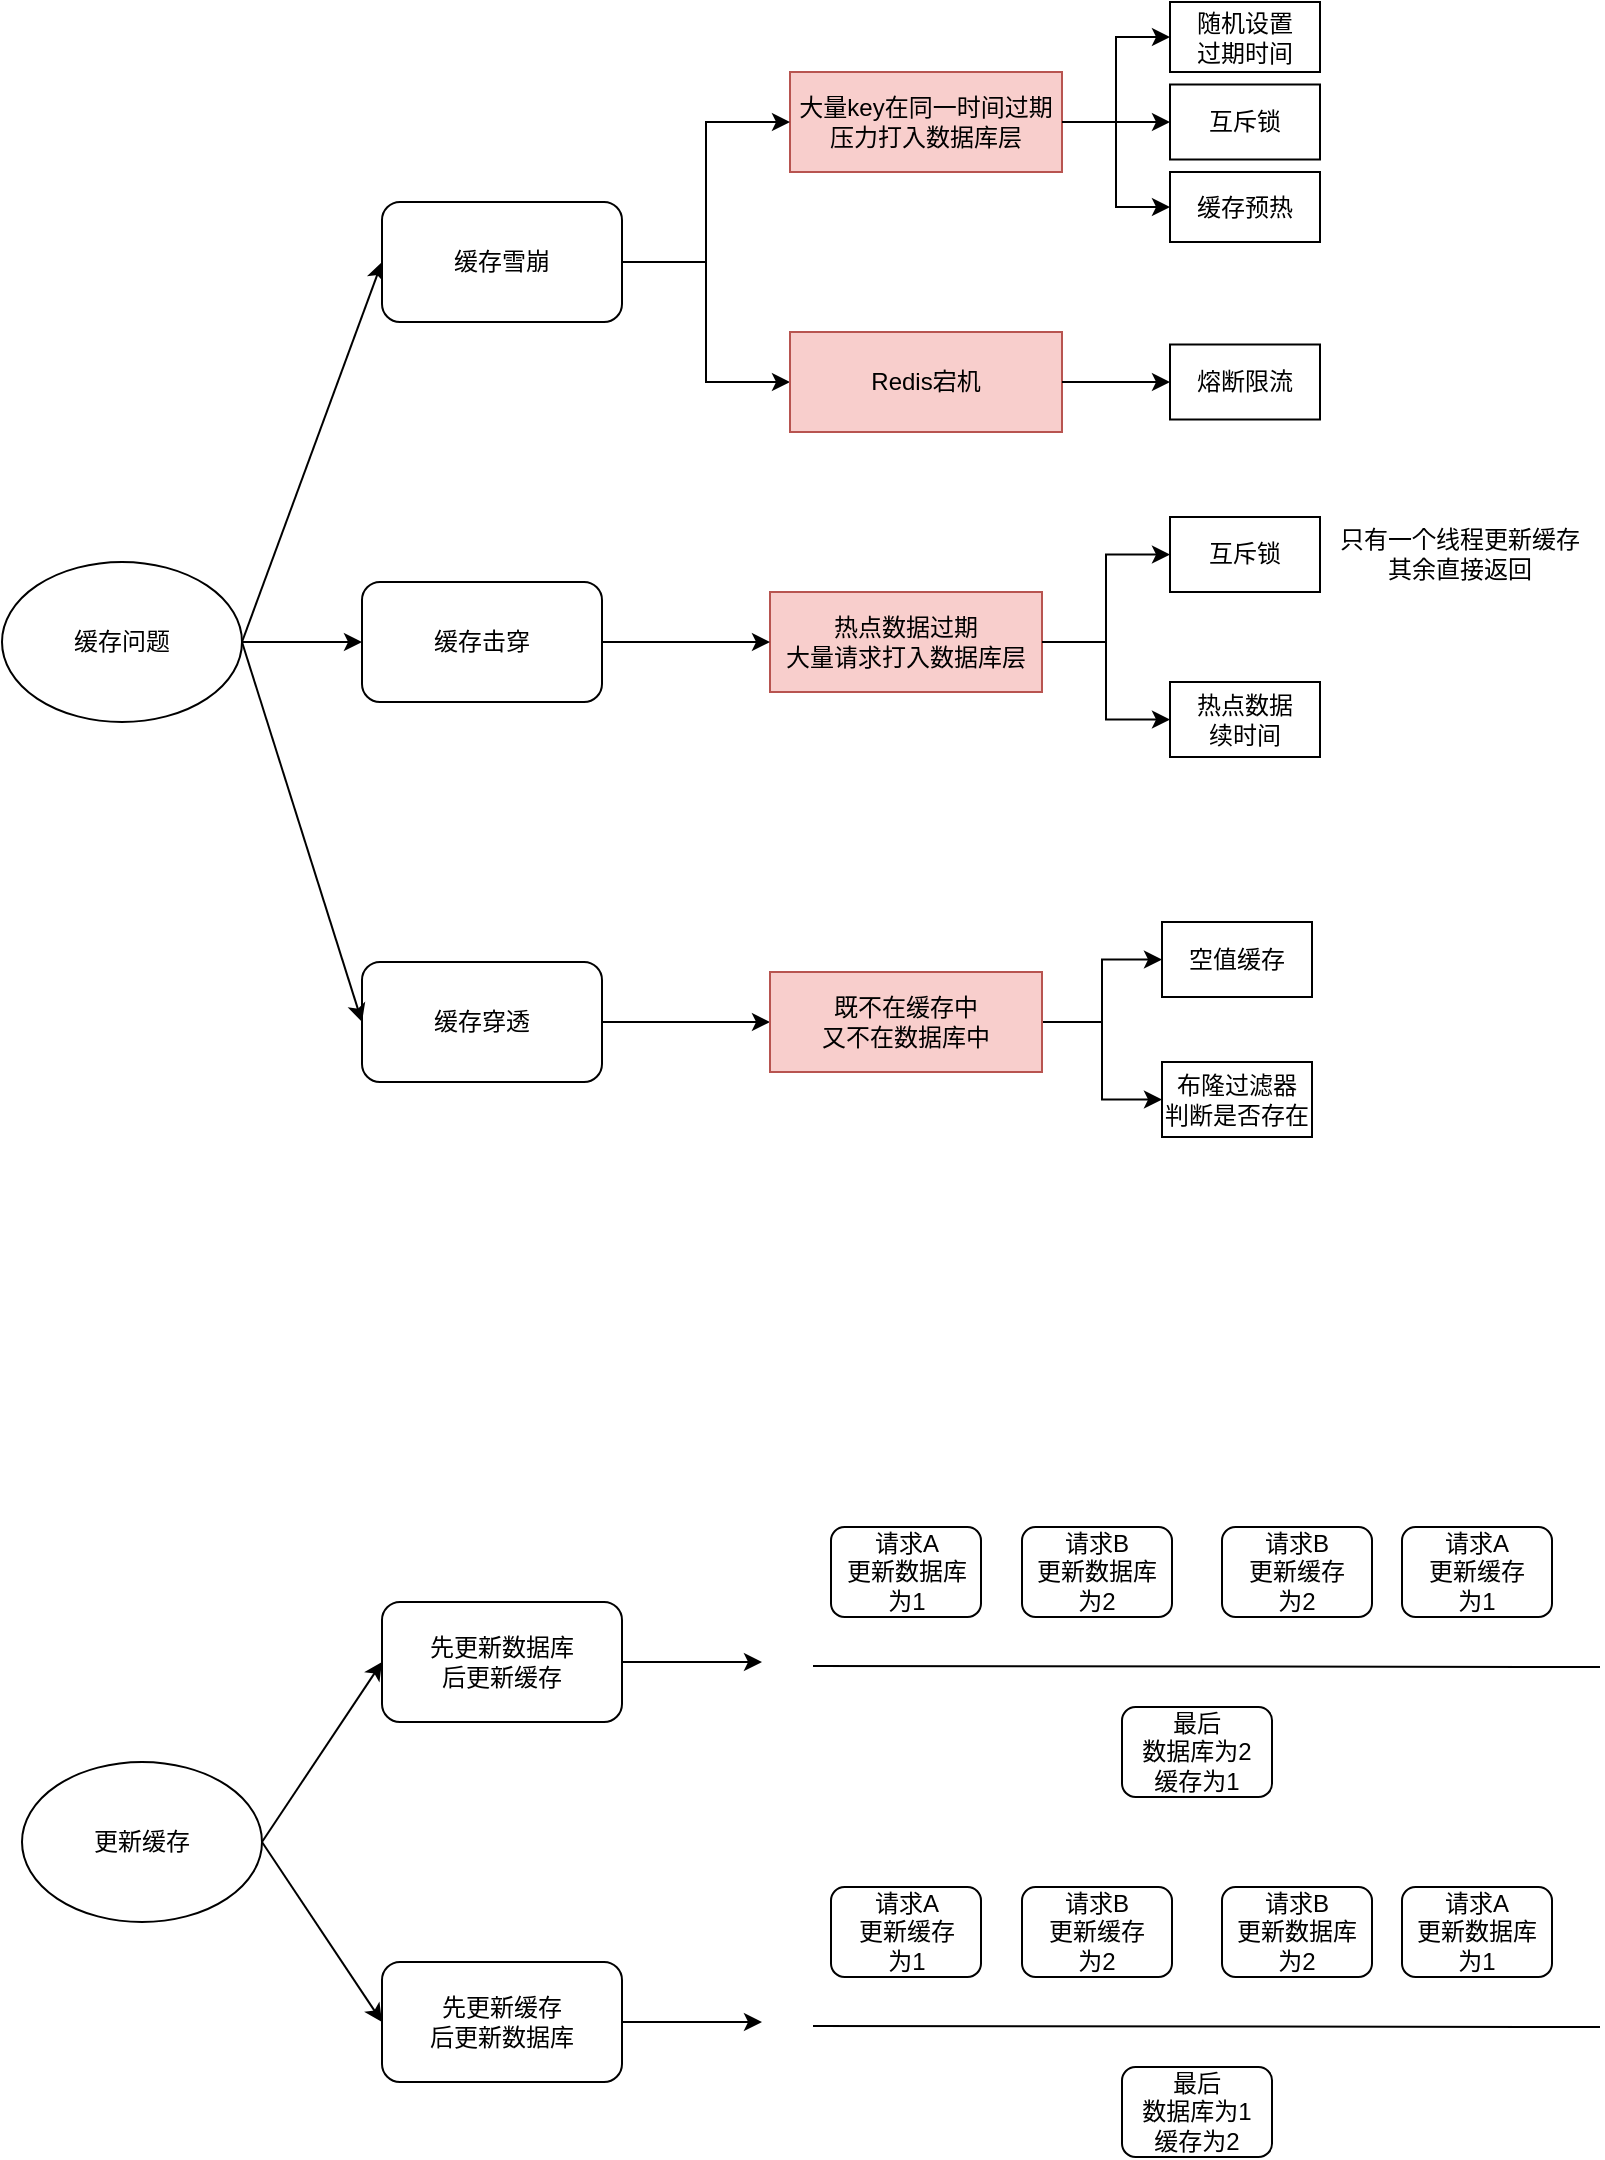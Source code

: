 <mxfile version="23.1.5" type="github">
  <diagram name="第 1 页" id="hsL5zEzna-w4BdSbxTTW">
    <mxGraphModel dx="1026" dy="1736" grid="1" gridSize="10" guides="1" tooltips="1" connect="1" arrows="1" fold="1" page="1" pageScale="1" pageWidth="827" pageHeight="1169" math="0" shadow="0">
      <root>
        <mxCell id="0" />
        <mxCell id="1" parent="0" />
        <mxCell id="rBkjVvntu-3yIy-otj2K-1" value="缓存问题" style="ellipse;whiteSpace=wrap;html=1;" parent="1" vertex="1">
          <mxGeometry x="30" y="200" width="120" height="80" as="geometry" />
        </mxCell>
        <mxCell id="rBkjVvntu-3yIy-otj2K-44" style="edgeStyle=orthogonalEdgeStyle;rounded=0;orthogonalLoop=1;jettySize=auto;html=1;exitX=1;exitY=0.5;exitDx=0;exitDy=0;entryX=0;entryY=0.5;entryDx=0;entryDy=0;" parent="1" source="rBkjVvntu-3yIy-otj2K-4" target="rBkjVvntu-3yIy-otj2K-39" edge="1">
          <mxGeometry relative="1" as="geometry" />
        </mxCell>
        <mxCell id="rBkjVvntu-3yIy-otj2K-4" value="缓存穿透" style="rounded=1;whiteSpace=wrap;html=1;" parent="1" vertex="1">
          <mxGeometry x="210" y="400" width="120" height="60" as="geometry" />
        </mxCell>
        <mxCell id="rBkjVvntu-3yIy-otj2K-10" value="" style="endArrow=classic;html=1;rounded=0;entryX=0;entryY=0.5;entryDx=0;entryDy=0;" parent="1" target="rBkjVvntu-3yIy-otj2K-3" edge="1">
          <mxGeometry width="50" height="50" relative="1" as="geometry">
            <mxPoint x="150" y="240" as="sourcePoint" />
            <mxPoint x="200" y="190" as="targetPoint" />
          </mxGeometry>
        </mxCell>
        <mxCell id="rBkjVvntu-3yIy-otj2K-11" value="" style="endArrow=classic;html=1;rounded=0;" parent="1" target="rBkjVvntu-3yIy-otj2K-2" edge="1">
          <mxGeometry width="50" height="50" relative="1" as="geometry">
            <mxPoint x="150" y="240" as="sourcePoint" />
            <mxPoint x="200" y="190" as="targetPoint" />
          </mxGeometry>
        </mxCell>
        <mxCell id="rBkjVvntu-3yIy-otj2K-12" value="" style="endArrow=classic;html=1;rounded=0;entryX=0;entryY=0.5;entryDx=0;entryDy=0;" parent="1" target="rBkjVvntu-3yIy-otj2K-4" edge="1">
          <mxGeometry width="50" height="50" relative="1" as="geometry">
            <mxPoint x="150" y="240" as="sourcePoint" />
            <mxPoint x="200" y="190" as="targetPoint" />
          </mxGeometry>
        </mxCell>
        <mxCell id="rBkjVvntu-3yIy-otj2K-28" value="" style="group" parent="1" vertex="1" connectable="0">
          <mxGeometry x="220" y="-80" width="469" height="160" as="geometry" />
        </mxCell>
        <mxCell id="rBkjVvntu-3yIy-otj2K-3" value="缓存雪崩" style="rounded=1;whiteSpace=wrap;html=1;" parent="rBkjVvntu-3yIy-otj2K-28" vertex="1">
          <mxGeometry y="100" width="120" height="60" as="geometry" />
        </mxCell>
        <mxCell id="rBkjVvntu-3yIy-otj2K-16" value="" style="group" parent="rBkjVvntu-3yIy-otj2K-28" vertex="1" connectable="0">
          <mxGeometry x="204" width="265" height="120" as="geometry" />
        </mxCell>
        <mxCell id="rBkjVvntu-3yIy-otj2K-5" value="大量key在同一时间过期&lt;br style=&quot;border-color: var(--border-color);&quot;&gt;压力打入数据库层" style="text;html=1;align=center;verticalAlign=middle;whiteSpace=wrap;rounded=0;fillColor=#f8cecc;strokeColor=#b85450;" parent="rBkjVvntu-3yIy-otj2K-16" vertex="1">
          <mxGeometry y="35" width="136" height="50" as="geometry" />
        </mxCell>
        <mxCell id="rBkjVvntu-3yIy-otj2K-6" value="随机设置&lt;br&gt;过期时间" style="rounded=0;whiteSpace=wrap;html=1;" parent="rBkjVvntu-3yIy-otj2K-16" vertex="1">
          <mxGeometry x="190" width="75" height="35" as="geometry" />
        </mxCell>
        <mxCell id="rBkjVvntu-3yIy-otj2K-13" style="edgeStyle=orthogonalEdgeStyle;rounded=0;orthogonalLoop=1;jettySize=auto;html=1;exitX=1;exitY=0.5;exitDx=0;exitDy=0;entryX=0;entryY=0.5;entryDx=0;entryDy=0;" parent="rBkjVvntu-3yIy-otj2K-16" source="rBkjVvntu-3yIy-otj2K-5" target="rBkjVvntu-3yIy-otj2K-6" edge="1">
          <mxGeometry relative="1" as="geometry" />
        </mxCell>
        <mxCell id="rBkjVvntu-3yIy-otj2K-7" value="互斥锁" style="rounded=0;whiteSpace=wrap;html=1;" parent="rBkjVvntu-3yIy-otj2K-16" vertex="1">
          <mxGeometry x="190" y="41.25" width="75" height="37.5" as="geometry" />
        </mxCell>
        <mxCell id="rBkjVvntu-3yIy-otj2K-14" style="edgeStyle=orthogonalEdgeStyle;rounded=0;orthogonalLoop=1;jettySize=auto;html=1;exitX=1;exitY=0.5;exitDx=0;exitDy=0;entryX=0;entryY=0.5;entryDx=0;entryDy=0;" parent="rBkjVvntu-3yIy-otj2K-16" source="rBkjVvntu-3yIy-otj2K-5" target="rBkjVvntu-3yIy-otj2K-7" edge="1">
          <mxGeometry relative="1" as="geometry" />
        </mxCell>
        <mxCell id="rBkjVvntu-3yIy-otj2K-8" value="缓存预热" style="rounded=0;whiteSpace=wrap;html=1;" parent="rBkjVvntu-3yIy-otj2K-16" vertex="1">
          <mxGeometry x="190" y="85" width="75" height="35" as="geometry" />
        </mxCell>
        <mxCell id="rBkjVvntu-3yIy-otj2K-15" style="edgeStyle=orthogonalEdgeStyle;rounded=0;orthogonalLoop=1;jettySize=auto;html=1;exitX=1;exitY=0.5;exitDx=0;exitDy=0;entryX=0;entryY=0.5;entryDx=0;entryDy=0;" parent="rBkjVvntu-3yIy-otj2K-16" source="rBkjVvntu-3yIy-otj2K-5" target="rBkjVvntu-3yIy-otj2K-8" edge="1">
          <mxGeometry relative="1" as="geometry" />
        </mxCell>
        <mxCell id="rBkjVvntu-3yIy-otj2K-9" style="edgeStyle=orthogonalEdgeStyle;rounded=0;orthogonalLoop=1;jettySize=auto;html=1;exitX=1;exitY=0.5;exitDx=0;exitDy=0;entryX=0;entryY=0.5;entryDx=0;entryDy=0;" parent="rBkjVvntu-3yIy-otj2K-28" source="rBkjVvntu-3yIy-otj2K-3" target="rBkjVvntu-3yIy-otj2K-5" edge="1">
          <mxGeometry relative="1" as="geometry" />
        </mxCell>
        <mxCell id="rBkjVvntu-3yIy-otj2K-25" style="edgeStyle=orthogonalEdgeStyle;rounded=0;orthogonalLoop=1;jettySize=auto;html=1;exitX=1;exitY=0.5;exitDx=0;exitDy=0;entryX=0;entryY=0.5;entryDx=0;entryDy=0;" parent="1" source="rBkjVvntu-3yIy-otj2K-3" target="rBkjVvntu-3yIy-otj2K-18" edge="1">
          <mxGeometry relative="1" as="geometry" />
        </mxCell>
        <mxCell id="rBkjVvntu-3yIy-otj2K-29" value="" style="group" parent="1" vertex="1" connectable="0">
          <mxGeometry x="424" y="85" width="265" height="50" as="geometry" />
        </mxCell>
        <mxCell id="rBkjVvntu-3yIy-otj2K-18" value="Redis宕机" style="text;html=1;align=center;verticalAlign=middle;whiteSpace=wrap;rounded=0;fillColor=#f8cecc;strokeColor=#b85450;" parent="rBkjVvntu-3yIy-otj2K-29" vertex="1">
          <mxGeometry width="136" height="50" as="geometry" />
        </mxCell>
        <mxCell id="rBkjVvntu-3yIy-otj2K-21" value="熔断限流" style="rounded=0;whiteSpace=wrap;html=1;" parent="rBkjVvntu-3yIy-otj2K-29" vertex="1">
          <mxGeometry x="190" y="6.25" width="75" height="37.5" as="geometry" />
        </mxCell>
        <mxCell id="rBkjVvntu-3yIy-otj2K-22" style="edgeStyle=orthogonalEdgeStyle;rounded=0;orthogonalLoop=1;jettySize=auto;html=1;exitX=1;exitY=0.5;exitDx=0;exitDy=0;entryX=0;entryY=0.5;entryDx=0;entryDy=0;" parent="rBkjVvntu-3yIy-otj2K-29" source="rBkjVvntu-3yIy-otj2K-18" target="rBkjVvntu-3yIy-otj2K-21" edge="1">
          <mxGeometry relative="1" as="geometry" />
        </mxCell>
        <mxCell id="rBkjVvntu-3yIy-otj2K-38" value="" style="group" parent="1" vertex="1" connectable="0">
          <mxGeometry x="210" y="177.5" width="619" height="120" as="geometry" />
        </mxCell>
        <mxCell id="rBkjVvntu-3yIy-otj2K-2" value="缓存击穿" style="rounded=1;whiteSpace=wrap;html=1;" parent="rBkjVvntu-3yIy-otj2K-38" vertex="1">
          <mxGeometry y="32.5" width="120" height="60" as="geometry" />
        </mxCell>
        <mxCell id="rBkjVvntu-3yIy-otj2K-30" value="热点数据过期&lt;br&gt;大量请求打入数据库层" style="text;html=1;align=center;verticalAlign=middle;whiteSpace=wrap;rounded=0;fillColor=#f8cecc;strokeColor=#b85450;" parent="rBkjVvntu-3yIy-otj2K-38" vertex="1">
          <mxGeometry x="204" y="37.5" width="136" height="50" as="geometry" />
        </mxCell>
        <mxCell id="rBkjVvntu-3yIy-otj2K-31" style="edgeStyle=orthogonalEdgeStyle;rounded=0;orthogonalLoop=1;jettySize=auto;html=1;exitX=1;exitY=0.5;exitDx=0;exitDy=0;entryX=0;entryY=0.5;entryDx=0;entryDy=0;" parent="rBkjVvntu-3yIy-otj2K-38" source="rBkjVvntu-3yIy-otj2K-2" target="rBkjVvntu-3yIy-otj2K-30" edge="1">
          <mxGeometry relative="1" as="geometry" />
        </mxCell>
        <mxCell id="rBkjVvntu-3yIy-otj2K-32" value="互斥锁" style="rounded=0;whiteSpace=wrap;html=1;" parent="rBkjVvntu-3yIy-otj2K-38" vertex="1">
          <mxGeometry x="404" width="75" height="37.5" as="geometry" />
        </mxCell>
        <mxCell id="rBkjVvntu-3yIy-otj2K-36" style="edgeStyle=orthogonalEdgeStyle;rounded=0;orthogonalLoop=1;jettySize=auto;html=1;exitX=1;exitY=0.5;exitDx=0;exitDy=0;entryX=0;entryY=0.5;entryDx=0;entryDy=0;" parent="rBkjVvntu-3yIy-otj2K-38" source="rBkjVvntu-3yIy-otj2K-30" target="rBkjVvntu-3yIy-otj2K-32" edge="1">
          <mxGeometry relative="1" as="geometry" />
        </mxCell>
        <mxCell id="rBkjVvntu-3yIy-otj2K-34" value="只有一个线程更新缓存&lt;br&gt;其余直接返回" style="text;html=1;align=center;verticalAlign=middle;whiteSpace=wrap;rounded=0;" parent="rBkjVvntu-3yIy-otj2K-38" vertex="1">
          <mxGeometry x="479" y="3.25" width="140" height="31" as="geometry" />
        </mxCell>
        <mxCell id="rBkjVvntu-3yIy-otj2K-35" value="热点数据&lt;br&gt;续时间" style="rounded=0;whiteSpace=wrap;html=1;" parent="rBkjVvntu-3yIy-otj2K-38" vertex="1">
          <mxGeometry x="404" y="82.5" width="75" height="37.5" as="geometry" />
        </mxCell>
        <mxCell id="rBkjVvntu-3yIy-otj2K-37" style="edgeStyle=orthogonalEdgeStyle;rounded=0;orthogonalLoop=1;jettySize=auto;html=1;exitX=1;exitY=0.5;exitDx=0;exitDy=0;entryX=0;entryY=0.5;entryDx=0;entryDy=0;" parent="rBkjVvntu-3yIy-otj2K-38" source="rBkjVvntu-3yIy-otj2K-30" target="rBkjVvntu-3yIy-otj2K-35" edge="1">
          <mxGeometry relative="1" as="geometry" />
        </mxCell>
        <mxCell id="rBkjVvntu-3yIy-otj2K-42" style="edgeStyle=orthogonalEdgeStyle;rounded=0;orthogonalLoop=1;jettySize=auto;html=1;exitX=1;exitY=0.5;exitDx=0;exitDy=0;entryX=0;entryY=0.5;entryDx=0;entryDy=0;" parent="1" source="rBkjVvntu-3yIy-otj2K-39" target="rBkjVvntu-3yIy-otj2K-40" edge="1">
          <mxGeometry relative="1" as="geometry" />
        </mxCell>
        <mxCell id="rBkjVvntu-3yIy-otj2K-43" style="edgeStyle=orthogonalEdgeStyle;rounded=0;orthogonalLoop=1;jettySize=auto;html=1;exitX=1;exitY=0.5;exitDx=0;exitDy=0;entryX=0;entryY=0.5;entryDx=0;entryDy=0;" parent="1" source="rBkjVvntu-3yIy-otj2K-39" target="rBkjVvntu-3yIy-otj2K-41" edge="1">
          <mxGeometry relative="1" as="geometry" />
        </mxCell>
        <mxCell id="rBkjVvntu-3yIy-otj2K-39" value="既不在缓存中&lt;br&gt;又不在数据库中" style="text;html=1;align=center;verticalAlign=middle;whiteSpace=wrap;rounded=0;fillColor=#f8cecc;strokeColor=#b85450;" parent="1" vertex="1">
          <mxGeometry x="414" y="405" width="136" height="50" as="geometry" />
        </mxCell>
        <mxCell id="rBkjVvntu-3yIy-otj2K-40" value="空值缓存" style="rounded=0;whiteSpace=wrap;html=1;" parent="1" vertex="1">
          <mxGeometry x="610" y="380" width="75" height="37.5" as="geometry" />
        </mxCell>
        <mxCell id="rBkjVvntu-3yIy-otj2K-41" value="布隆过滤器&lt;br&gt;判断是否存在" style="rounded=0;whiteSpace=wrap;html=1;" parent="1" vertex="1">
          <mxGeometry x="610" y="450" width="75" height="37.5" as="geometry" />
        </mxCell>
        <mxCell id="VwoO59BPZTYPGztkrhG4-1" value="更新缓存" style="ellipse;whiteSpace=wrap;html=1;" vertex="1" parent="1">
          <mxGeometry x="40" y="800" width="120" height="80" as="geometry" />
        </mxCell>
        <mxCell id="VwoO59BPZTYPGztkrhG4-18" style="edgeStyle=orthogonalEdgeStyle;rounded=0;orthogonalLoop=1;jettySize=auto;html=1;exitX=1;exitY=0.5;exitDx=0;exitDy=0;" edge="1" parent="1" source="VwoO59BPZTYPGztkrhG4-2">
          <mxGeometry relative="1" as="geometry">
            <mxPoint x="410" y="750" as="targetPoint" />
          </mxGeometry>
        </mxCell>
        <mxCell id="VwoO59BPZTYPGztkrhG4-2" value="先更新数据库&lt;br&gt;后更新缓存" style="rounded=1;whiteSpace=wrap;html=1;" vertex="1" parent="1">
          <mxGeometry x="220" y="720" width="120" height="60" as="geometry" />
        </mxCell>
        <mxCell id="VwoO59BPZTYPGztkrhG4-19" style="edgeStyle=orthogonalEdgeStyle;rounded=0;orthogonalLoop=1;jettySize=auto;html=1;exitX=1;exitY=0.5;exitDx=0;exitDy=0;" edge="1" parent="1" source="VwoO59BPZTYPGztkrhG4-3">
          <mxGeometry relative="1" as="geometry">
            <mxPoint x="410" y="930" as="targetPoint" />
          </mxGeometry>
        </mxCell>
        <mxCell id="VwoO59BPZTYPGztkrhG4-3" value="先更新缓存&lt;br&gt;后更新数据库" style="rounded=1;whiteSpace=wrap;html=1;" vertex="1" parent="1">
          <mxGeometry x="220" y="900" width="120" height="60" as="geometry" />
        </mxCell>
        <mxCell id="VwoO59BPZTYPGztkrhG4-4" value="" style="endArrow=none;html=1;rounded=0;" edge="1" parent="1">
          <mxGeometry width="50" height="50" relative="1" as="geometry">
            <mxPoint x="435.5" y="752" as="sourcePoint" />
            <mxPoint x="829" y="752.5" as="targetPoint" />
          </mxGeometry>
        </mxCell>
        <mxCell id="VwoO59BPZTYPGztkrhG4-5" value="请求A&lt;br&gt;更新数据库&lt;br&gt;为1" style="rounded=1;whiteSpace=wrap;html=1;" vertex="1" parent="1">
          <mxGeometry x="444.5" y="682.5" width="75" height="45" as="geometry" />
        </mxCell>
        <mxCell id="VwoO59BPZTYPGztkrhG4-6" value="请求A&lt;br&gt;更新缓存&lt;br&gt;为1" style="rounded=1;whiteSpace=wrap;html=1;" vertex="1" parent="1">
          <mxGeometry x="730" y="682.5" width="75" height="45" as="geometry" />
        </mxCell>
        <mxCell id="VwoO59BPZTYPGztkrhG4-7" value="请求B&lt;br&gt;更新数据库&lt;br&gt;为2" style="rounded=1;whiteSpace=wrap;html=1;" vertex="1" parent="1">
          <mxGeometry x="540" y="682.5" width="75" height="45" as="geometry" />
        </mxCell>
        <mxCell id="VwoO59BPZTYPGztkrhG4-8" value="请求B&lt;br&gt;更新缓存&lt;br&gt;为2" style="rounded=1;whiteSpace=wrap;html=1;" vertex="1" parent="1">
          <mxGeometry x="640" y="682.5" width="75" height="45" as="geometry" />
        </mxCell>
        <mxCell id="VwoO59BPZTYPGztkrhG4-9" value="最后&lt;br&gt;数据库为2&lt;br&gt;缓存为1" style="rounded=1;whiteSpace=wrap;html=1;" vertex="1" parent="1">
          <mxGeometry x="590" y="772.5" width="75" height="45" as="geometry" />
        </mxCell>
        <mxCell id="VwoO59BPZTYPGztkrhG4-10" value="" style="endArrow=classic;html=1;rounded=0;entryX=0;entryY=0.5;entryDx=0;entryDy=0;" edge="1" parent="1" target="VwoO59BPZTYPGztkrhG4-2">
          <mxGeometry width="50" height="50" relative="1" as="geometry">
            <mxPoint x="160" y="840" as="sourcePoint" />
            <mxPoint x="210" y="790" as="targetPoint" />
          </mxGeometry>
        </mxCell>
        <mxCell id="VwoO59BPZTYPGztkrhG4-11" value="" style="endArrow=none;html=1;rounded=0;" edge="1" parent="1">
          <mxGeometry width="50" height="50" relative="1" as="geometry">
            <mxPoint x="435.5" y="932" as="sourcePoint" />
            <mxPoint x="829" y="932.5" as="targetPoint" />
          </mxGeometry>
        </mxCell>
        <mxCell id="VwoO59BPZTYPGztkrhG4-12" value="请求A&lt;br&gt;更新缓存&lt;br&gt;为1" style="rounded=1;whiteSpace=wrap;html=1;" vertex="1" parent="1">
          <mxGeometry x="444.5" y="862.5" width="75" height="45" as="geometry" />
        </mxCell>
        <mxCell id="VwoO59BPZTYPGztkrhG4-13" value="请求A&lt;br&gt;更新数据库&lt;br&gt;为1" style="rounded=1;whiteSpace=wrap;html=1;" vertex="1" parent="1">
          <mxGeometry x="730" y="862.5" width="75" height="45" as="geometry" />
        </mxCell>
        <mxCell id="VwoO59BPZTYPGztkrhG4-14" value="请求B&lt;br&gt;更新缓存&lt;br&gt;为2" style="rounded=1;whiteSpace=wrap;html=1;" vertex="1" parent="1">
          <mxGeometry x="540" y="862.5" width="75" height="45" as="geometry" />
        </mxCell>
        <mxCell id="VwoO59BPZTYPGztkrhG4-15" value="请求B&lt;br&gt;更新数据库&lt;br&gt;为2" style="rounded=1;whiteSpace=wrap;html=1;" vertex="1" parent="1">
          <mxGeometry x="640" y="862.5" width="75" height="45" as="geometry" />
        </mxCell>
        <mxCell id="VwoO59BPZTYPGztkrhG4-16" value="最后&lt;br&gt;数据库为1&lt;br&gt;缓存为2" style="rounded=1;whiteSpace=wrap;html=1;" vertex="1" parent="1">
          <mxGeometry x="590" y="952.5" width="75" height="45" as="geometry" />
        </mxCell>
        <mxCell id="VwoO59BPZTYPGztkrhG4-17" value="" style="endArrow=classic;html=1;rounded=0;entryX=0;entryY=0.5;entryDx=0;entryDy=0;" edge="1" parent="1" target="VwoO59BPZTYPGztkrhG4-3">
          <mxGeometry width="50" height="50" relative="1" as="geometry">
            <mxPoint x="160" y="840" as="sourcePoint" />
            <mxPoint x="210" y="790" as="targetPoint" />
          </mxGeometry>
        </mxCell>
      </root>
    </mxGraphModel>
  </diagram>
</mxfile>
